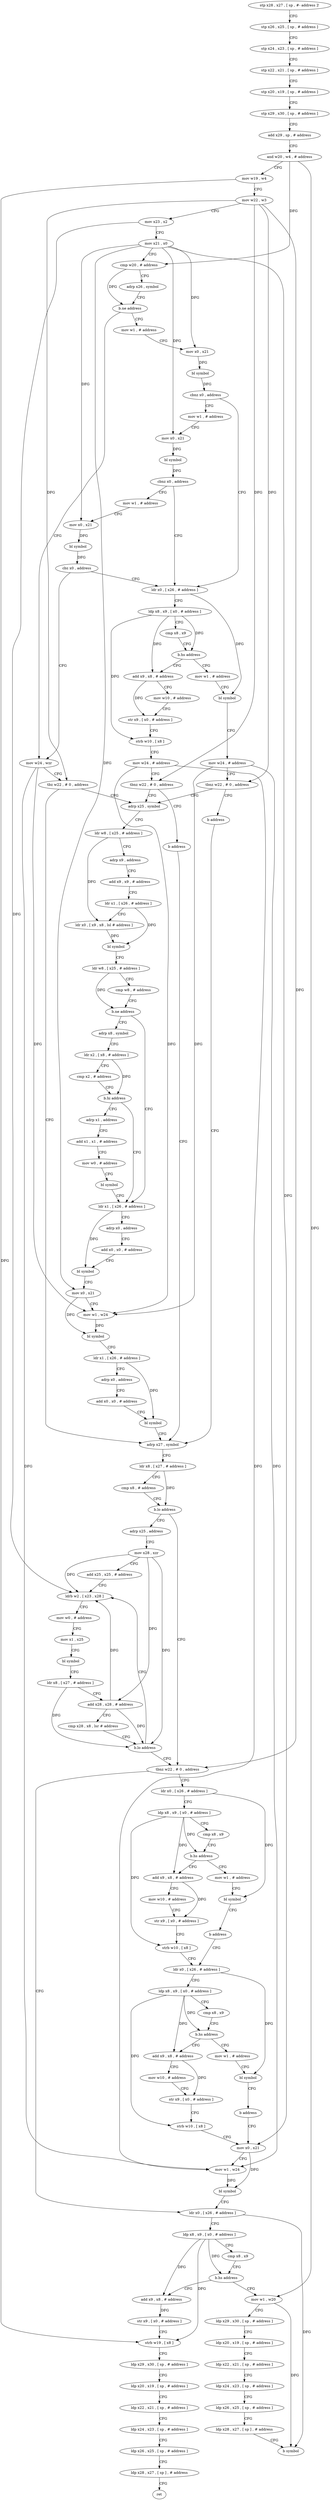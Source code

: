 digraph "func" {
"4207332" [label = "stp x28 , x27 , [ sp , #- address ]!" ]
"4207336" [label = "stp x26 , x25 , [ sp , # address ]" ]
"4207340" [label = "stp x24 , x23 , [ sp , # address ]" ]
"4207344" [label = "stp x22 , x21 , [ sp , # address ]" ]
"4207348" [label = "stp x20 , x19 , [ sp , # address ]" ]
"4207352" [label = "stp x29 , x30 , [ sp , # address ]" ]
"4207356" [label = "add x29 , sp , # address" ]
"4207360" [label = "and w20 , w4 , # address" ]
"4207364" [label = "mov w19 , w4" ]
"4207368" [label = "mov w22 , w3" ]
"4207372" [label = "mov x23 , x2" ]
"4207376" [label = "mov x21 , x0" ]
"4207380" [label = "cmp w20 , # address" ]
"4207384" [label = "adrp x26 , symbol" ]
"4207388" [label = "b.ne address" ]
"4207484" [label = "mov w24 , wzr" ]
"4207392" [label = "mov w1 , # address" ]
"4207488" [label = "tbz w22 , # 0 , address" ]
"4207608" [label = "adrp x27 , symbol" ]
"4207492" [label = "adrp x25 , symbol" ]
"4207396" [label = "mov x0 , x21" ]
"4207400" [label = "bl symbol" ]
"4207404" [label = "cbnz x0 , address" ]
"4207440" [label = "ldr x0 , [ x26 , # address ]" ]
"4207408" [label = "mov w1 , # address" ]
"4207612" [label = "ldr x8 , [ x27 , # address ]" ]
"4207616" [label = "cmp x8 , # address" ]
"4207620" [label = "b.lo address" ]
"4207668" [label = "tbnz w22 , # 0 , address" ]
"4207624" [label = "adrp x25 , address" ]
"4207496" [label = "ldr w8 , [ x25 , # address ]" ]
"4207500" [label = "adrp x9 , address" ]
"4207504" [label = "add x9 , x9 , # address" ]
"4207508" [label = "ldr x1 , [ x26 , # address ]" ]
"4207512" [label = "ldr x0 , [ x9 , x8 , lsl # address ]" ]
"4207516" [label = "bl symbol" ]
"4207520" [label = "ldr w8 , [ x25 , # address ]" ]
"4207524" [label = "cmp w8 , # address" ]
"4207528" [label = "b.ne address" ]
"4207564" [label = "ldr x1 , [ x26 , # address ]" ]
"4207532" [label = "adrp x8 , symbol" ]
"4207444" [label = "ldp x8 , x9 , [ x0 , # address ]" ]
"4207448" [label = "cmp x8 , x9" ]
"4207452" [label = "b.hs address" ]
"4207836" [label = "mov w1 , # address" ]
"4207456" [label = "add x9 , x8 , # address" ]
"4207412" [label = "mov x0 , x21" ]
"4207416" [label = "bl symbol" ]
"4207420" [label = "cbnz x0 , address" ]
"4207424" [label = "mov w1 , # address" ]
"4207748" [label = "ldr x0 , [ x26 , # address ]" ]
"4207672" [label = "ldr x0 , [ x26 , # address ]" ]
"4207628" [label = "mov x28 , xzr" ]
"4207632" [label = "add x25 , x25 , # address" ]
"4207636" [label = "ldrb w2 , [ x23 , x28 ]" ]
"4207568" [label = "adrp x0 , address" ]
"4207572" [label = "add x0 , x0 , # address" ]
"4207576" [label = "bl symbol" ]
"4207580" [label = "mov x0 , x21" ]
"4207584" [label = "mov w1 , w24" ]
"4207588" [label = "bl symbol" ]
"4207592" [label = "ldr x1 , [ x26 , # address ]" ]
"4207596" [label = "adrp x0 , address" ]
"4207600" [label = "add x0 , x0 , # address" ]
"4207604" [label = "bl symbol" ]
"4207536" [label = "ldr x2 , [ x8 , # address ]" ]
"4207540" [label = "cmp x2 , # address" ]
"4207544" [label = "b.hi address" ]
"4207548" [label = "adrp x1 , address" ]
"4207840" [label = "bl symbol" ]
"4207844" [label = "mov w24 , # address" ]
"4207848" [label = "tbnz w22 , # 0 , address" ]
"4207852" [label = "b address" ]
"4207460" [label = "mov w10 , # address" ]
"4207464" [label = "str x9 , [ x0 , # address ]" ]
"4207468" [label = "strb w10 , [ x8 ]" ]
"4207472" [label = "mov w24 , # address" ]
"4207476" [label = "tbnz w22 , # 0 , address" ]
"4207480" [label = "b address" ]
"4207428" [label = "mov x0 , x21" ]
"4207432" [label = "bl symbol" ]
"4207436" [label = "cbz x0 , address" ]
"4207752" [label = "ldp x8 , x9 , [ x0 , # address ]" ]
"4207756" [label = "cmp x8 , x9" ]
"4207760" [label = "b.hs address" ]
"4207804" [label = "mov w1 , w20" ]
"4207764" [label = "add x9 , x8 , # address" ]
"4207676" [label = "ldp x8 , x9 , [ x0 , # address ]" ]
"4207680" [label = "cmp x8 , x9" ]
"4207684" [label = "b.hs address" ]
"4207856" [label = "mov w1 , # address" ]
"4207688" [label = "add x9 , x8 , # address" ]
"4207640" [label = "mov w0 , # address" ]
"4207644" [label = "mov x1 , x25" ]
"4207648" [label = "bl symbol" ]
"4207652" [label = "ldr x8 , [ x27 , # address ]" ]
"4207656" [label = "add x28 , x28 , # address" ]
"4207660" [label = "cmp x28 , x8 , lsr # address" ]
"4207664" [label = "b.lo address" ]
"4207552" [label = "add x1 , x1 , # address" ]
"4207556" [label = "mov w0 , # address" ]
"4207560" [label = "bl symbol" ]
"4207808" [label = "ldp x29 , x30 , [ sp , # address ]" ]
"4207812" [label = "ldp x20 , x19 , [ sp , # address ]" ]
"4207816" [label = "ldp x22 , x21 , [ sp , # address ]" ]
"4207820" [label = "ldp x24 , x23 , [ sp , # address ]" ]
"4207824" [label = "ldp x26 , x25 , [ sp , # address ]" ]
"4207828" [label = "ldp x28 , x27 , [ sp ] , # address" ]
"4207832" [label = "b symbol" ]
"4207768" [label = "str x9 , [ x0 , # address ]" ]
"4207772" [label = "strb w19 , [ x8 ]" ]
"4207776" [label = "ldp x29 , x30 , [ sp , # address ]" ]
"4207780" [label = "ldp x20 , x19 , [ sp , # address ]" ]
"4207784" [label = "ldp x22 , x21 , [ sp , # address ]" ]
"4207788" [label = "ldp x24 , x23 , [ sp , # address ]" ]
"4207792" [label = "ldp x26 , x25 , [ sp , # address ]" ]
"4207796" [label = "ldp x28 , x27 , [ sp ] , # address" ]
"4207800" [label = "ret" ]
"4207860" [label = "bl symbol" ]
"4207864" [label = "b address" ]
"4207704" [label = "ldr x0 , [ x26 , # address ]" ]
"4207692" [label = "mov w10 , # address" ]
"4207696" [label = "str x9 , [ x0 , # address ]" ]
"4207700" [label = "strb w10 , [ x8 ]" ]
"4207708" [label = "ldp x8 , x9 , [ x0 , # address ]" ]
"4207712" [label = "cmp x8 , x9" ]
"4207716" [label = "b.hs address" ]
"4207868" [label = "mov w1 , # address" ]
"4207720" [label = "add x9 , x8 , # address" ]
"4207872" [label = "bl symbol" ]
"4207876" [label = "b address" ]
"4207736" [label = "mov x0 , x21" ]
"4207724" [label = "mov w10 , # address" ]
"4207728" [label = "str x9 , [ x0 , # address ]" ]
"4207732" [label = "strb w10 , [ x8 ]" ]
"4207740" [label = "mov w1 , w24" ]
"4207744" [label = "bl symbol" ]
"4207332" -> "4207336" [ label = "CFG" ]
"4207336" -> "4207340" [ label = "CFG" ]
"4207340" -> "4207344" [ label = "CFG" ]
"4207344" -> "4207348" [ label = "CFG" ]
"4207348" -> "4207352" [ label = "CFG" ]
"4207352" -> "4207356" [ label = "CFG" ]
"4207356" -> "4207360" [ label = "CFG" ]
"4207360" -> "4207364" [ label = "CFG" ]
"4207360" -> "4207380" [ label = "DFG" ]
"4207360" -> "4207804" [ label = "DFG" ]
"4207364" -> "4207368" [ label = "CFG" ]
"4207364" -> "4207772" [ label = "DFG" ]
"4207368" -> "4207372" [ label = "CFG" ]
"4207368" -> "4207488" [ label = "DFG" ]
"4207368" -> "4207668" [ label = "DFG" ]
"4207368" -> "4207848" [ label = "DFG" ]
"4207368" -> "4207476" [ label = "DFG" ]
"4207372" -> "4207376" [ label = "CFG" ]
"4207372" -> "4207636" [ label = "DFG" ]
"4207376" -> "4207380" [ label = "CFG" ]
"4207376" -> "4207396" [ label = "DFG" ]
"4207376" -> "4207412" [ label = "DFG" ]
"4207376" -> "4207580" [ label = "DFG" ]
"4207376" -> "4207428" [ label = "DFG" ]
"4207376" -> "4207736" [ label = "DFG" ]
"4207380" -> "4207384" [ label = "CFG" ]
"4207380" -> "4207388" [ label = "DFG" ]
"4207384" -> "4207388" [ label = "CFG" ]
"4207388" -> "4207484" [ label = "CFG" ]
"4207388" -> "4207392" [ label = "CFG" ]
"4207484" -> "4207488" [ label = "CFG" ]
"4207484" -> "4207584" [ label = "DFG" ]
"4207484" -> "4207740" [ label = "DFG" ]
"4207392" -> "4207396" [ label = "CFG" ]
"4207488" -> "4207608" [ label = "CFG" ]
"4207488" -> "4207492" [ label = "CFG" ]
"4207608" -> "4207612" [ label = "CFG" ]
"4207492" -> "4207496" [ label = "CFG" ]
"4207396" -> "4207400" [ label = "DFG" ]
"4207400" -> "4207404" [ label = "DFG" ]
"4207404" -> "4207440" [ label = "CFG" ]
"4207404" -> "4207408" [ label = "CFG" ]
"4207440" -> "4207444" [ label = "CFG" ]
"4207440" -> "4207840" [ label = "DFG" ]
"4207408" -> "4207412" [ label = "CFG" ]
"4207612" -> "4207616" [ label = "CFG" ]
"4207612" -> "4207620" [ label = "DFG" ]
"4207616" -> "4207620" [ label = "CFG" ]
"4207620" -> "4207668" [ label = "CFG" ]
"4207620" -> "4207624" [ label = "CFG" ]
"4207668" -> "4207748" [ label = "CFG" ]
"4207668" -> "4207672" [ label = "CFG" ]
"4207624" -> "4207628" [ label = "CFG" ]
"4207496" -> "4207500" [ label = "CFG" ]
"4207496" -> "4207512" [ label = "DFG" ]
"4207500" -> "4207504" [ label = "CFG" ]
"4207504" -> "4207508" [ label = "CFG" ]
"4207508" -> "4207512" [ label = "CFG" ]
"4207508" -> "4207516" [ label = "DFG" ]
"4207512" -> "4207516" [ label = "DFG" ]
"4207516" -> "4207520" [ label = "CFG" ]
"4207520" -> "4207524" [ label = "CFG" ]
"4207520" -> "4207528" [ label = "DFG" ]
"4207524" -> "4207528" [ label = "CFG" ]
"4207528" -> "4207564" [ label = "CFG" ]
"4207528" -> "4207532" [ label = "CFG" ]
"4207564" -> "4207568" [ label = "CFG" ]
"4207564" -> "4207576" [ label = "DFG" ]
"4207532" -> "4207536" [ label = "CFG" ]
"4207444" -> "4207448" [ label = "CFG" ]
"4207444" -> "4207452" [ label = "DFG" ]
"4207444" -> "4207456" [ label = "DFG" ]
"4207444" -> "4207468" [ label = "DFG" ]
"4207448" -> "4207452" [ label = "CFG" ]
"4207452" -> "4207836" [ label = "CFG" ]
"4207452" -> "4207456" [ label = "CFG" ]
"4207836" -> "4207840" [ label = "CFG" ]
"4207456" -> "4207460" [ label = "CFG" ]
"4207456" -> "4207464" [ label = "DFG" ]
"4207412" -> "4207416" [ label = "DFG" ]
"4207416" -> "4207420" [ label = "DFG" ]
"4207420" -> "4207440" [ label = "CFG" ]
"4207420" -> "4207424" [ label = "CFG" ]
"4207424" -> "4207428" [ label = "CFG" ]
"4207748" -> "4207752" [ label = "CFG" ]
"4207748" -> "4207832" [ label = "DFG" ]
"4207672" -> "4207676" [ label = "CFG" ]
"4207672" -> "4207860" [ label = "DFG" ]
"4207628" -> "4207632" [ label = "CFG" ]
"4207628" -> "4207636" [ label = "DFG" ]
"4207628" -> "4207656" [ label = "DFG" ]
"4207628" -> "4207664" [ label = "DFG" ]
"4207632" -> "4207636" [ label = "CFG" ]
"4207636" -> "4207640" [ label = "CFG" ]
"4207568" -> "4207572" [ label = "CFG" ]
"4207572" -> "4207576" [ label = "CFG" ]
"4207576" -> "4207580" [ label = "CFG" ]
"4207580" -> "4207584" [ label = "CFG" ]
"4207580" -> "4207588" [ label = "DFG" ]
"4207584" -> "4207588" [ label = "DFG" ]
"4207588" -> "4207592" [ label = "CFG" ]
"4207592" -> "4207596" [ label = "CFG" ]
"4207592" -> "4207604" [ label = "DFG" ]
"4207596" -> "4207600" [ label = "CFG" ]
"4207600" -> "4207604" [ label = "CFG" ]
"4207604" -> "4207608" [ label = "CFG" ]
"4207536" -> "4207540" [ label = "CFG" ]
"4207536" -> "4207544" [ label = "DFG" ]
"4207540" -> "4207544" [ label = "CFG" ]
"4207544" -> "4207564" [ label = "CFG" ]
"4207544" -> "4207548" [ label = "CFG" ]
"4207548" -> "4207552" [ label = "CFG" ]
"4207840" -> "4207844" [ label = "CFG" ]
"4207844" -> "4207848" [ label = "CFG" ]
"4207844" -> "4207584" [ label = "DFG" ]
"4207844" -> "4207740" [ label = "DFG" ]
"4207848" -> "4207492" [ label = "CFG" ]
"4207848" -> "4207852" [ label = "CFG" ]
"4207852" -> "4207608" [ label = "CFG" ]
"4207460" -> "4207464" [ label = "CFG" ]
"4207464" -> "4207468" [ label = "CFG" ]
"4207468" -> "4207472" [ label = "CFG" ]
"4207472" -> "4207476" [ label = "CFG" ]
"4207472" -> "4207584" [ label = "DFG" ]
"4207472" -> "4207740" [ label = "DFG" ]
"4207476" -> "4207492" [ label = "CFG" ]
"4207476" -> "4207480" [ label = "CFG" ]
"4207480" -> "4207608" [ label = "CFG" ]
"4207428" -> "4207432" [ label = "DFG" ]
"4207432" -> "4207436" [ label = "DFG" ]
"4207436" -> "4207484" [ label = "CFG" ]
"4207436" -> "4207440" [ label = "CFG" ]
"4207752" -> "4207756" [ label = "CFG" ]
"4207752" -> "4207760" [ label = "DFG" ]
"4207752" -> "4207764" [ label = "DFG" ]
"4207752" -> "4207772" [ label = "DFG" ]
"4207756" -> "4207760" [ label = "CFG" ]
"4207760" -> "4207804" [ label = "CFG" ]
"4207760" -> "4207764" [ label = "CFG" ]
"4207804" -> "4207808" [ label = "CFG" ]
"4207804" -> "4207832" [ label = "DFG" ]
"4207764" -> "4207768" [ label = "DFG" ]
"4207676" -> "4207680" [ label = "CFG" ]
"4207676" -> "4207684" [ label = "DFG" ]
"4207676" -> "4207688" [ label = "DFG" ]
"4207676" -> "4207700" [ label = "DFG" ]
"4207680" -> "4207684" [ label = "CFG" ]
"4207684" -> "4207856" [ label = "CFG" ]
"4207684" -> "4207688" [ label = "CFG" ]
"4207856" -> "4207860" [ label = "CFG" ]
"4207688" -> "4207692" [ label = "CFG" ]
"4207688" -> "4207696" [ label = "DFG" ]
"4207640" -> "4207644" [ label = "CFG" ]
"4207644" -> "4207648" [ label = "CFG" ]
"4207648" -> "4207652" [ label = "CFG" ]
"4207652" -> "4207656" [ label = "CFG" ]
"4207652" -> "4207664" [ label = "DFG" ]
"4207656" -> "4207660" [ label = "CFG" ]
"4207656" -> "4207636" [ label = "DFG" ]
"4207656" -> "4207664" [ label = "DFG" ]
"4207660" -> "4207664" [ label = "CFG" ]
"4207664" -> "4207636" [ label = "CFG" ]
"4207664" -> "4207668" [ label = "CFG" ]
"4207552" -> "4207556" [ label = "CFG" ]
"4207556" -> "4207560" [ label = "CFG" ]
"4207560" -> "4207564" [ label = "CFG" ]
"4207808" -> "4207812" [ label = "CFG" ]
"4207812" -> "4207816" [ label = "CFG" ]
"4207816" -> "4207820" [ label = "CFG" ]
"4207820" -> "4207824" [ label = "CFG" ]
"4207824" -> "4207828" [ label = "CFG" ]
"4207828" -> "4207832" [ label = "CFG" ]
"4207768" -> "4207772" [ label = "CFG" ]
"4207772" -> "4207776" [ label = "CFG" ]
"4207776" -> "4207780" [ label = "CFG" ]
"4207780" -> "4207784" [ label = "CFG" ]
"4207784" -> "4207788" [ label = "CFG" ]
"4207788" -> "4207792" [ label = "CFG" ]
"4207792" -> "4207796" [ label = "CFG" ]
"4207796" -> "4207800" [ label = "CFG" ]
"4207860" -> "4207864" [ label = "CFG" ]
"4207864" -> "4207704" [ label = "CFG" ]
"4207704" -> "4207708" [ label = "CFG" ]
"4207704" -> "4207872" [ label = "DFG" ]
"4207692" -> "4207696" [ label = "CFG" ]
"4207696" -> "4207700" [ label = "CFG" ]
"4207700" -> "4207704" [ label = "CFG" ]
"4207708" -> "4207712" [ label = "CFG" ]
"4207708" -> "4207716" [ label = "DFG" ]
"4207708" -> "4207720" [ label = "DFG" ]
"4207708" -> "4207732" [ label = "DFG" ]
"4207712" -> "4207716" [ label = "CFG" ]
"4207716" -> "4207868" [ label = "CFG" ]
"4207716" -> "4207720" [ label = "CFG" ]
"4207868" -> "4207872" [ label = "CFG" ]
"4207720" -> "4207724" [ label = "CFG" ]
"4207720" -> "4207728" [ label = "DFG" ]
"4207872" -> "4207876" [ label = "CFG" ]
"4207876" -> "4207736" [ label = "CFG" ]
"4207736" -> "4207740" [ label = "CFG" ]
"4207736" -> "4207744" [ label = "DFG" ]
"4207724" -> "4207728" [ label = "CFG" ]
"4207728" -> "4207732" [ label = "CFG" ]
"4207732" -> "4207736" [ label = "CFG" ]
"4207740" -> "4207744" [ label = "DFG" ]
"4207744" -> "4207748" [ label = "CFG" ]
}
